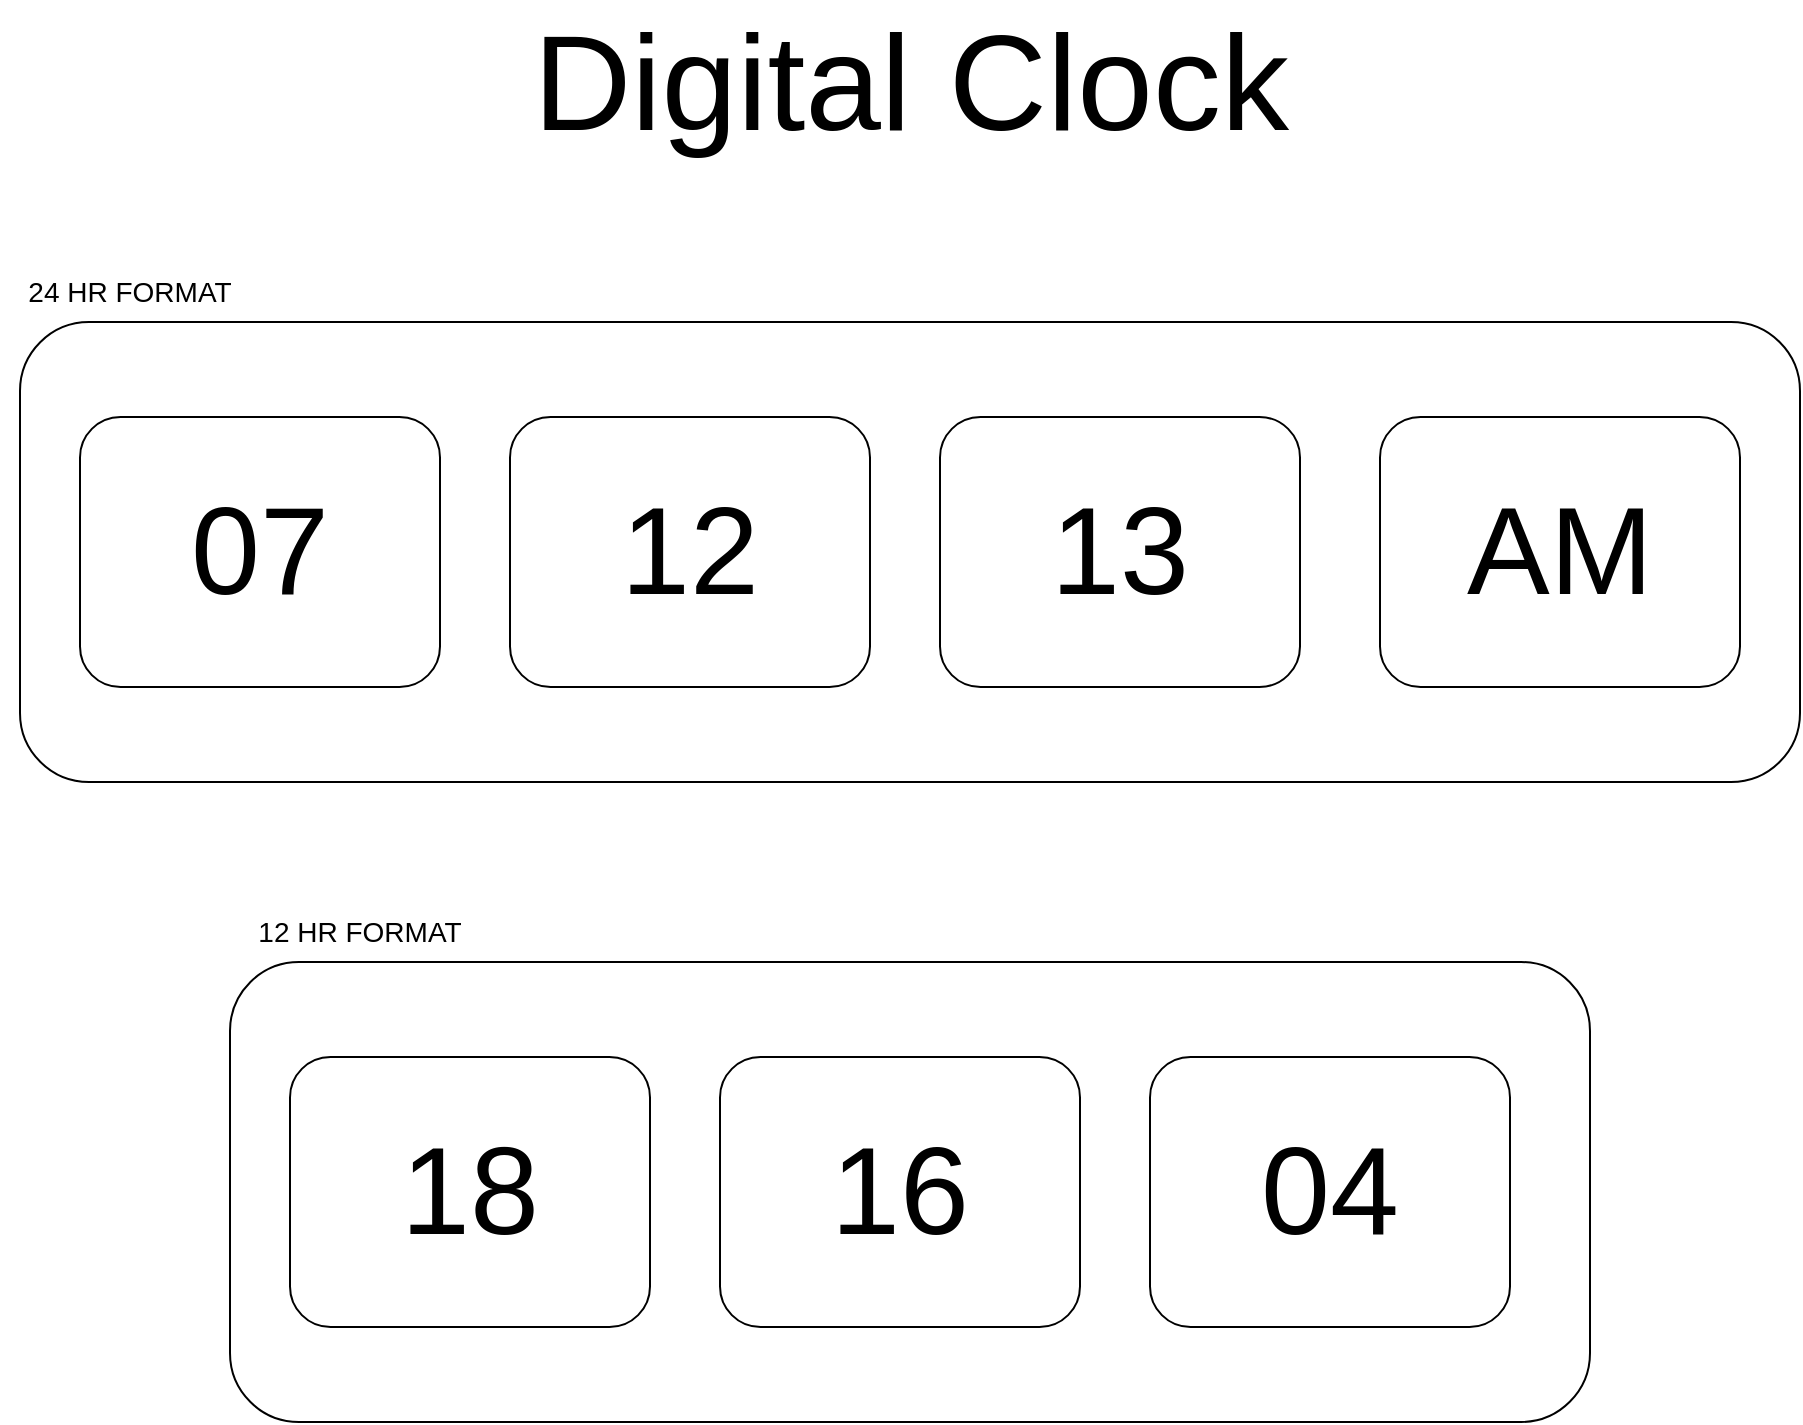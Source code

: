 <mxfile version="15.8.6" type="device"><diagram id="qQKyrcD_ip1g5FcsIIXp" name="Page-1"><mxGraphModel dx="1682" dy="934" grid="1" gridSize="10" guides="1" tooltips="1" connect="1" arrows="1" fold="1" page="1" pageScale="1" pageWidth="850" pageHeight="1100" math="0" shadow="0"><root><mxCell id="0"/><mxCell id="1" parent="0"/><mxCell id="ulx3-8e7bz7cglhZeZMF-17" value="" style="group" vertex="1" connectable="0" parent="1"><mxGeometry x="-20" y="300" width="890" height="260" as="geometry"/></mxCell><mxCell id="ulx3-8e7bz7cglhZeZMF-3" value="" style="rounded=1;whiteSpace=wrap;html=1;" vertex="1" parent="ulx3-8e7bz7cglhZeZMF-17"><mxGeometry y="30" width="890" height="230" as="geometry"/></mxCell><mxCell id="ulx3-8e7bz7cglhZeZMF-5" value="07" style="rounded=1;whiteSpace=wrap;html=1;fontSize=62;" vertex="1" parent="ulx3-8e7bz7cglhZeZMF-17"><mxGeometry x="30" y="77.5" width="180" height="135" as="geometry"/></mxCell><mxCell id="ulx3-8e7bz7cglhZeZMF-8" value="12" style="rounded=1;whiteSpace=wrap;html=1;fontSize=62;" vertex="1" parent="ulx3-8e7bz7cglhZeZMF-17"><mxGeometry x="245" y="77.5" width="180" height="135" as="geometry"/></mxCell><mxCell id="ulx3-8e7bz7cglhZeZMF-9" value="13" style="rounded=1;whiteSpace=wrap;html=1;fontSize=62;" vertex="1" parent="ulx3-8e7bz7cglhZeZMF-17"><mxGeometry x="460" y="77.5" width="180" height="135" as="geometry"/></mxCell><mxCell id="ulx3-8e7bz7cglhZeZMF-14" value="24 HR FORMAT" style="text;html=1;strokeColor=none;fillColor=none;align=center;verticalAlign=middle;whiteSpace=wrap;rounded=0;fontSize=14;" vertex="1" parent="ulx3-8e7bz7cglhZeZMF-17"><mxGeometry x="-10" width="130" height="30" as="geometry"/></mxCell><mxCell id="ulx3-8e7bz7cglhZeZMF-16" value="AM" style="rounded=1;whiteSpace=wrap;html=1;fontSize=62;" vertex="1" parent="ulx3-8e7bz7cglhZeZMF-17"><mxGeometry x="680" y="77.5" width="180" height="135" as="geometry"/></mxCell><mxCell id="ulx3-8e7bz7cglhZeZMF-31" value="" style="group" vertex="1" connectable="0" parent="1"><mxGeometry x="40" y="610" width="680" height="260" as="geometry"/></mxCell><mxCell id="ulx3-8e7bz7cglhZeZMF-33" value="" style="group" vertex="1" connectable="0" parent="ulx3-8e7bz7cglhZeZMF-31"><mxGeometry x="45" y="10" width="680" height="260" as="geometry"/></mxCell><mxCell id="ulx3-8e7bz7cglhZeZMF-26" value="" style="rounded=1;whiteSpace=wrap;html=1;" vertex="1" parent="ulx3-8e7bz7cglhZeZMF-33"><mxGeometry y="30" width="680" height="230" as="geometry"/></mxCell><mxCell id="ulx3-8e7bz7cglhZeZMF-27" value="18" style="rounded=1;whiteSpace=wrap;html=1;fontSize=62;" vertex="1" parent="ulx3-8e7bz7cglhZeZMF-33"><mxGeometry x="30" y="77.5" width="180" height="135" as="geometry"/></mxCell><mxCell id="ulx3-8e7bz7cglhZeZMF-28" value="16" style="rounded=1;whiteSpace=wrap;html=1;fontSize=62;" vertex="1" parent="ulx3-8e7bz7cglhZeZMF-33"><mxGeometry x="245" y="77.5" width="180" height="135" as="geometry"/></mxCell><mxCell id="ulx3-8e7bz7cglhZeZMF-29" value="04" style="rounded=1;whiteSpace=wrap;html=1;fontSize=62;" vertex="1" parent="ulx3-8e7bz7cglhZeZMF-33"><mxGeometry x="460" y="77.5" width="180" height="135" as="geometry"/></mxCell><mxCell id="ulx3-8e7bz7cglhZeZMF-30" value="12 HR FORMAT" style="text;html=1;strokeColor=none;fillColor=none;align=center;verticalAlign=middle;whiteSpace=wrap;rounded=0;fontSize=14;" vertex="1" parent="ulx3-8e7bz7cglhZeZMF-33"><mxGeometry width="130" height="30" as="geometry"/></mxCell><mxCell id="ulx3-8e7bz7cglhZeZMF-32" value="&lt;font style=&quot;font-size: 68px&quot;&gt;Digital Clock&lt;/font&gt;" style="text;html=1;align=center;verticalAlign=middle;resizable=0;points=[];autosize=1;strokeColor=none;fillColor=none;fontSize=14;" vertex="1" parent="1"><mxGeometry x="230" y="190" width="390" height="40" as="geometry"/></mxCell></root></mxGraphModel></diagram></mxfile>